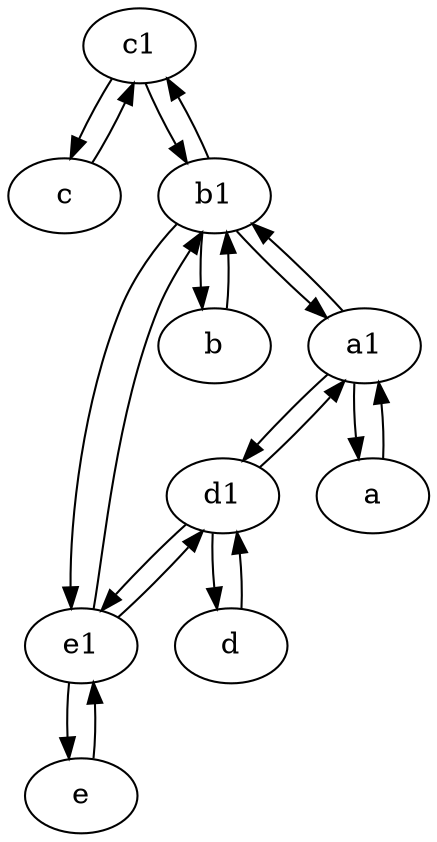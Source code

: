 digraph  {
	c1 [pos="30,15!"];
	e [pos="30,50!"];
	e1 [pos="25,45!"];
	b [pos="50,20!"];
	c [pos="20,10!"];
	b1 [pos="45,20!"];
	d1 [pos="25,30!"];
	a1 [pos="40,15!"];
	d [pos="20,30!"];
	a [pos="40,10!"];
	e -> e1;
	a1 -> a;
	a1 -> b1;
	d1 -> a1;
	b1 -> c1;
	c1 -> b1;
	b1 -> a1;
	d1 -> d;
	d -> d1;
	e1 -> d1;
	b -> b1;
	c -> c1;
	d1 -> e1;
	a -> a1;
	b1 -> e1;
	e1 -> b1;
	a1 -> d1;
	c1 -> c;
	e1 -> e;
	b1 -> b;

	}